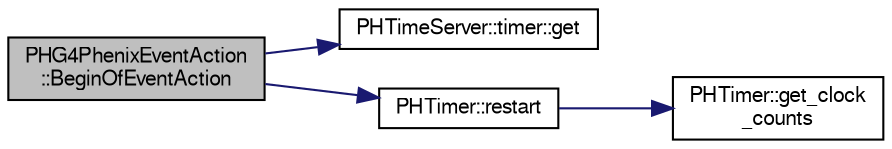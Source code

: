 digraph "PHG4PhenixEventAction::BeginOfEventAction"
{
  bgcolor="transparent";
  edge [fontname="FreeSans",fontsize="10",labelfontname="FreeSans",labelfontsize="10"];
  node [fontname="FreeSans",fontsize="10",shape=record];
  rankdir="LR";
  Node1 [label="PHG4PhenixEventAction\l::BeginOfEventAction",height=0.2,width=0.4,color="black", fillcolor="grey75", style="filled" fontcolor="black"];
  Node1 -> Node2 [color="midnightblue",fontsize="10",style="solid",fontname="FreeSans"];
  Node2 [label="PHTimeServer::timer::get",height=0.2,width=0.4,color="black",URL="$d7/d41/classPHTimeServer_1_1timer.html#aba13655a0c8fa125f844a144a749a1ba"];
  Node1 -> Node3 [color="midnightblue",fontsize="10",style="solid",fontname="FreeSans"];
  Node3 [label="PHTimer::restart",height=0.2,width=0.4,color="black",URL="$d0/d5e/classPHTimer.html#a433d96c3401380d49ff01acfd16ac69c",tooltip="Restart timer. "];
  Node3 -> Node4 [color="midnightblue",fontsize="10",style="solid",fontname="FreeSans"];
  Node4 [label="PHTimer::get_clock\l_counts",height=0.2,width=0.4,color="black",URL="$d0/d5e/classPHTimer.html#aa92e3fe4a0a1799f39743eda9ef9d497",tooltip="gets time from cpu clock counts "];
}
